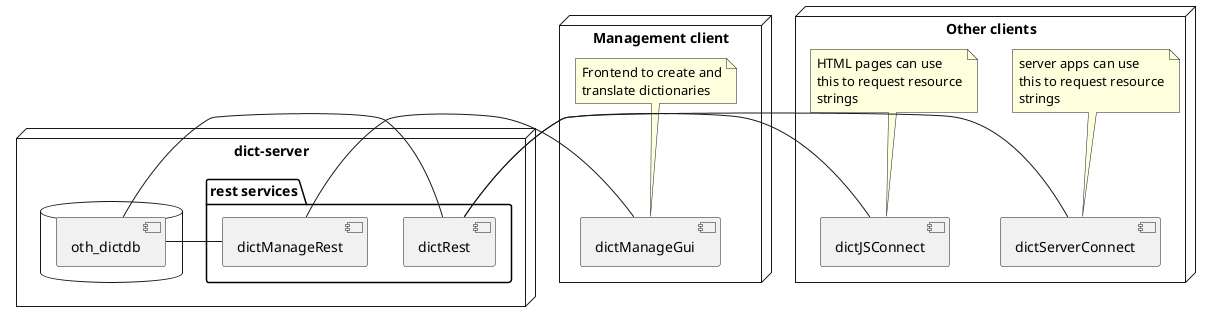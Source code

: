 @startuml

node "Management client" {
    [dictManageGui]
    note top
        Frontend to create and
        translate dictionaries
    end note
}

node "Other clients" {
    [dictServerConnect]
    note top
        server apps can use
        this to request resource
        strings
    end note
    [dictJSConnect]
    note top
        HTML pages can use
        this to request resource
        strings
    end note
}

node "dict-server" {
    folder "rest services" {
        [dictManageRest]
        [dictRest]
    }

    database  {
        [oth_dictdb]
    }

    dictRest - oth_dictdb
    dictManageRest - oth_dictdb
    dictManageGui - dictManageRest
    dictJSConnect - dictRest
    dictServerConnect - dictRest
}
@enduml
